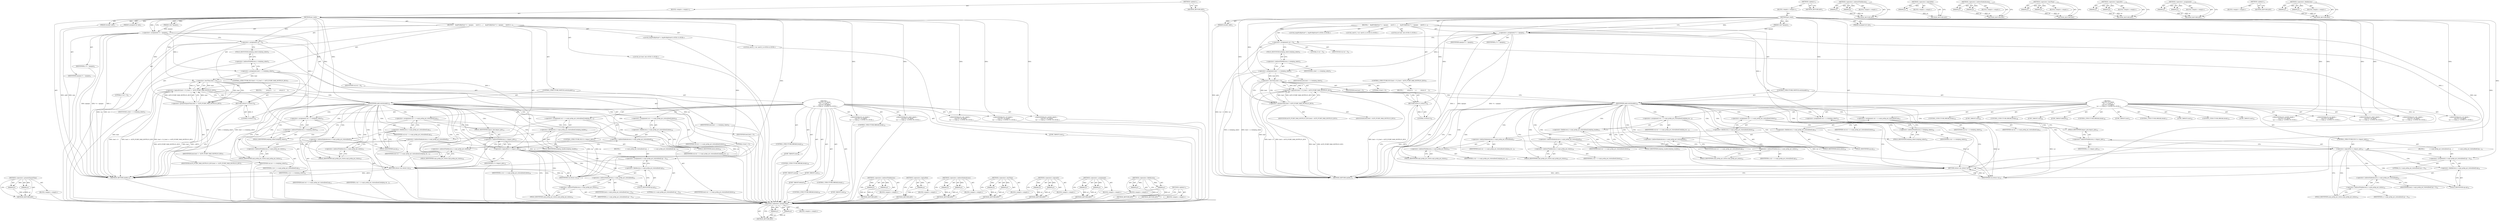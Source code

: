 digraph "&lt;operator&gt;.fieldAccess" {
vulnerable_155 [label=<(METHOD,&lt;operator&gt;.greaterThan)>];
vulnerable_156 [label=<(PARAM,p1)>];
vulnerable_157 [label=<(PARAM,p2)>];
vulnerable_158 [label=<(BLOCK,&lt;empty&gt;,&lt;empty&gt;)>];
vulnerable_159 [label=<(METHOD_RETURN,ANY)>];
vulnerable_6 [label=<(METHOD,&lt;global&gt;)<SUB>1</SUB>>];
vulnerable_7 [label=<(BLOCK,&lt;empty&gt;,&lt;empty&gt;)<SUB>1</SUB>>];
vulnerable_8 [label=<(METHOD,pci_read)<SUB>1</SUB>>];
vulnerable_9 [label=<(PARAM,void *opaque)<SUB>1</SUB>>];
vulnerable_10 [label=<(PARAM,hwaddr addr)<SUB>1</SUB>>];
vulnerable_11 [label=<(PARAM,unsigned int size)<SUB>1</SUB>>];
vulnerable_12 [label=<(BLOCK,{
    AcpiPciHpState *s = opaque;
     uint32_t...,{
    AcpiPciHpState *s = opaque;
     uint32_t...)<SUB>2</SUB>>];
vulnerable_13 [label="<(LOCAL,AcpiPciHpState* s: AcpiPciHpState*)<SUB>3</SUB>>"];
vulnerable_14 [label=<(&lt;operator&gt;.assignment,*s = opaque)<SUB>3</SUB>>];
vulnerable_15 [label=<(IDENTIFIER,s,*s = opaque)<SUB>3</SUB>>];
vulnerable_16 [label=<(IDENTIFIER,opaque,*s = opaque)<SUB>3</SUB>>];
vulnerable_17 [label="<(LOCAL,uint32_t val: uint32_t)<SUB>4</SUB>>"];
vulnerable_18 [label=<(&lt;operator&gt;.assignment,val = 0)<SUB>4</SUB>>];
vulnerable_19 [label=<(IDENTIFIER,val,val = 0)<SUB>4</SUB>>];
vulnerable_20 [label=<(LITERAL,0,val = 0)<SUB>4</SUB>>];
vulnerable_21 [label="<(LOCAL,int bsel: int)<SUB>5</SUB>>"];
vulnerable_22 [label=<(&lt;operator&gt;.assignment,bsel = s-&gt;hotplug_select)<SUB>5</SUB>>];
vulnerable_23 [label=<(IDENTIFIER,bsel,bsel = s-&gt;hotplug_select)<SUB>5</SUB>>];
vulnerable_24 [label=<(&lt;operator&gt;.indirectFieldAccess,s-&gt;hotplug_select)<SUB>5</SUB>>];
vulnerable_25 [label=<(IDENTIFIER,s,bsel = s-&gt;hotplug_select)<SUB>5</SUB>>];
vulnerable_26 [label=<(FIELD_IDENTIFIER,hotplug_select,hotplug_select)<SUB>5</SUB>>];
vulnerable_27 [label=<(CONTROL_STRUCTURE,IF,if (bsel &lt; 0 || bsel &gt; ACPI_PCIHP_MAX_HOTPLUG_BUS))<SUB>7</SUB>>];
vulnerable_28 [label=<(&lt;operator&gt;.logicalOr,bsel &lt; 0 || bsel &gt; ACPI_PCIHP_MAX_HOTPLUG_BUS)<SUB>7</SUB>>];
vulnerable_29 [label=<(&lt;operator&gt;.lessThan,bsel &lt; 0)<SUB>7</SUB>>];
vulnerable_30 [label=<(IDENTIFIER,bsel,bsel &lt; 0)<SUB>7</SUB>>];
vulnerable_31 [label=<(LITERAL,0,bsel &lt; 0)<SUB>7</SUB>>];
vulnerable_32 [label=<(&lt;operator&gt;.greaterThan,bsel &gt; ACPI_PCIHP_MAX_HOTPLUG_BUS)<SUB>7</SUB>>];
vulnerable_33 [label=<(IDENTIFIER,bsel,bsel &gt; ACPI_PCIHP_MAX_HOTPLUG_BUS)<SUB>7</SUB>>];
vulnerable_34 [label=<(IDENTIFIER,ACPI_PCIHP_MAX_HOTPLUG_BUS,bsel &gt; ACPI_PCIHP_MAX_HOTPLUG_BUS)<SUB>7</SUB>>];
vulnerable_35 [label=<(BLOCK,{
         return 0;
     },{
         return 0;
     })<SUB>7</SUB>>];
vulnerable_36 [label=<(RETURN,return 0;,return 0;)<SUB>8</SUB>>];
vulnerable_37 [label=<(LITERAL,0,return 0;)<SUB>8</SUB>>];
vulnerable_38 [label=<(CONTROL_STRUCTURE,SWITCH,switch(addr))<SUB>10</SUB>>];
vulnerable_39 [label=<(IDENTIFIER,addr,switch(addr))<SUB>10</SUB>>];
vulnerable_40 [label="<(BLOCK,{
    case PCI_UP_BASE:
        val = s-&gt;acpi_p...,{
    case PCI_UP_BASE:
        val = s-&gt;acpi_p...)<SUB>10</SUB>>"];
vulnerable_41 [label=<(JUMP_TARGET,case)<SUB>11</SUB>>];
vulnerable_42 [label="<(IDENTIFIER,PCI_UP_BASE,{
    case PCI_UP_BASE:
        val = s-&gt;acpi_p...)<SUB>11</SUB>>"];
vulnerable_43 [label=<(&lt;operator&gt;.assignment,val = s-&gt;acpi_pcihp_pci_status[bsel].up)<SUB>12</SUB>>];
vulnerable_44 [label=<(IDENTIFIER,val,val = s-&gt;acpi_pcihp_pci_status[bsel].up)<SUB>12</SUB>>];
vulnerable_45 [label=<(&lt;operator&gt;.fieldAccess,s-&gt;acpi_pcihp_pci_status[bsel].up)<SUB>12</SUB>>];
vulnerable_46 [label=<(&lt;operator&gt;.indirectIndexAccess,s-&gt;acpi_pcihp_pci_status[bsel])<SUB>12</SUB>>];
vulnerable_47 [label=<(&lt;operator&gt;.indirectFieldAccess,s-&gt;acpi_pcihp_pci_status)<SUB>12</SUB>>];
vulnerable_48 [label=<(IDENTIFIER,s,val = s-&gt;acpi_pcihp_pci_status[bsel].up)<SUB>12</SUB>>];
vulnerable_49 [label=<(FIELD_IDENTIFIER,acpi_pcihp_pci_status,acpi_pcihp_pci_status)<SUB>12</SUB>>];
vulnerable_50 [label=<(IDENTIFIER,bsel,val = s-&gt;acpi_pcihp_pci_status[bsel].up)<SUB>12</SUB>>];
vulnerable_51 [label=<(FIELD_IDENTIFIER,up,up)<SUB>12</SUB>>];
vulnerable_52 [label=<(CONTROL_STRUCTURE,IF,if (!s-&gt;legacy_piix))<SUB>13</SUB>>];
vulnerable_53 [label=<(&lt;operator&gt;.logicalNot,!s-&gt;legacy_piix)<SUB>13</SUB>>];
vulnerable_54 [label=<(&lt;operator&gt;.indirectFieldAccess,s-&gt;legacy_piix)<SUB>13</SUB>>];
vulnerable_55 [label=<(IDENTIFIER,s,!s-&gt;legacy_piix)<SUB>13</SUB>>];
vulnerable_56 [label=<(FIELD_IDENTIFIER,legacy_piix,legacy_piix)<SUB>13</SUB>>];
vulnerable_57 [label=<(BLOCK,{
            s-&gt;acpi_pcihp_pci_status[bsel].up...,{
            s-&gt;acpi_pcihp_pci_status[bsel].up...)<SUB>13</SUB>>];
vulnerable_58 [label=<(&lt;operator&gt;.assignment,s-&gt;acpi_pcihp_pci_status[bsel].up = 0)<SUB>14</SUB>>];
vulnerable_59 [label=<(&lt;operator&gt;.fieldAccess,s-&gt;acpi_pcihp_pci_status[bsel].up)<SUB>14</SUB>>];
vulnerable_60 [label=<(&lt;operator&gt;.indirectIndexAccess,s-&gt;acpi_pcihp_pci_status[bsel])<SUB>14</SUB>>];
vulnerable_61 [label=<(&lt;operator&gt;.indirectFieldAccess,s-&gt;acpi_pcihp_pci_status)<SUB>14</SUB>>];
vulnerable_62 [label=<(IDENTIFIER,s,s-&gt;acpi_pcihp_pci_status[bsel].up = 0)<SUB>14</SUB>>];
vulnerable_63 [label=<(FIELD_IDENTIFIER,acpi_pcihp_pci_status,acpi_pcihp_pci_status)<SUB>14</SUB>>];
vulnerable_64 [label=<(IDENTIFIER,bsel,s-&gt;acpi_pcihp_pci_status[bsel].up = 0)<SUB>14</SUB>>];
vulnerable_65 [label=<(FIELD_IDENTIFIER,up,up)<SUB>14</SUB>>];
vulnerable_66 [label=<(LITERAL,0,s-&gt;acpi_pcihp_pci_status[bsel].up = 0)<SUB>14</SUB>>];
vulnerable_67 [label=<(CONTROL_STRUCTURE,BREAK,break;)<SUB>17</SUB>>];
vulnerable_68 [label=<(JUMP_TARGET,case)<SUB>18</SUB>>];
vulnerable_69 [label="<(IDENTIFIER,PCI_DOWN_BASE,{
    case PCI_UP_BASE:
        val = s-&gt;acpi_p...)<SUB>18</SUB>>"];
vulnerable_70 [label=<(&lt;operator&gt;.assignment,val = s-&gt;acpi_pcihp_pci_status[bsel].down)<SUB>19</SUB>>];
vulnerable_71 [label=<(IDENTIFIER,val,val = s-&gt;acpi_pcihp_pci_status[bsel].down)<SUB>19</SUB>>];
vulnerable_72 [label=<(&lt;operator&gt;.fieldAccess,s-&gt;acpi_pcihp_pci_status[bsel].down)<SUB>19</SUB>>];
vulnerable_73 [label=<(&lt;operator&gt;.indirectIndexAccess,s-&gt;acpi_pcihp_pci_status[bsel])<SUB>19</SUB>>];
vulnerable_74 [label=<(&lt;operator&gt;.indirectFieldAccess,s-&gt;acpi_pcihp_pci_status)<SUB>19</SUB>>];
vulnerable_75 [label=<(IDENTIFIER,s,val = s-&gt;acpi_pcihp_pci_status[bsel].down)<SUB>19</SUB>>];
vulnerable_76 [label=<(FIELD_IDENTIFIER,acpi_pcihp_pci_status,acpi_pcihp_pci_status)<SUB>19</SUB>>];
vulnerable_77 [label=<(IDENTIFIER,bsel,val = s-&gt;acpi_pcihp_pci_status[bsel].down)<SUB>19</SUB>>];
vulnerable_78 [label=<(FIELD_IDENTIFIER,down,down)<SUB>19</SUB>>];
vulnerable_79 [label=<(CONTROL_STRUCTURE,BREAK,break;)<SUB>21</SUB>>];
vulnerable_80 [label=<(JUMP_TARGET,case)<SUB>22</SUB>>];
vulnerable_81 [label="<(IDENTIFIER,PCI_EJ_BASE,{
    case PCI_UP_BASE:
        val = s-&gt;acpi_p...)<SUB>22</SUB>>"];
vulnerable_82 [label=<(CONTROL_STRUCTURE,BREAK,break;)<SUB>25</SUB>>];
vulnerable_83 [label=<(JUMP_TARGET,case)<SUB>26</SUB>>];
vulnerable_84 [label="<(IDENTIFIER,PCI_RMV_BASE,{
    case PCI_UP_BASE:
        val = s-&gt;acpi_p...)<SUB>26</SUB>>"];
vulnerable_85 [label=<(&lt;operator&gt;.assignment,val = s-&gt;acpi_pcihp_pci_status[bsel].hotplug_en...)<SUB>27</SUB>>];
vulnerable_86 [label=<(IDENTIFIER,val,val = s-&gt;acpi_pcihp_pci_status[bsel].hotplug_en...)<SUB>27</SUB>>];
vulnerable_87 [label=<(&lt;operator&gt;.fieldAccess,s-&gt;acpi_pcihp_pci_status[bsel].hotplug_enable)<SUB>27</SUB>>];
vulnerable_88 [label=<(&lt;operator&gt;.indirectIndexAccess,s-&gt;acpi_pcihp_pci_status[bsel])<SUB>27</SUB>>];
vulnerable_89 [label=<(&lt;operator&gt;.indirectFieldAccess,s-&gt;acpi_pcihp_pci_status)<SUB>27</SUB>>];
vulnerable_90 [label=<(IDENTIFIER,s,val = s-&gt;acpi_pcihp_pci_status[bsel].hotplug_en...)<SUB>27</SUB>>];
vulnerable_91 [label=<(FIELD_IDENTIFIER,acpi_pcihp_pci_status,acpi_pcihp_pci_status)<SUB>27</SUB>>];
vulnerable_92 [label=<(IDENTIFIER,bsel,val = s-&gt;acpi_pcihp_pci_status[bsel].hotplug_en...)<SUB>27</SUB>>];
vulnerable_93 [label=<(FIELD_IDENTIFIER,hotplug_enable,hotplug_enable)<SUB>27</SUB>>];
vulnerable_94 [label=<(CONTROL_STRUCTURE,BREAK,break;)<SUB>29</SUB>>];
vulnerable_95 [label=<(JUMP_TARGET,case)<SUB>30</SUB>>];
vulnerable_96 [label="<(IDENTIFIER,PCI_SEL_BASE,{
    case PCI_UP_BASE:
        val = s-&gt;acpi_p...)<SUB>30</SUB>>"];
vulnerable_97 [label=<(&lt;operator&gt;.assignment,val = s-&gt;hotplug_select)<SUB>31</SUB>>];
vulnerable_98 [label=<(IDENTIFIER,val,val = s-&gt;hotplug_select)<SUB>31</SUB>>];
vulnerable_99 [label=<(&lt;operator&gt;.indirectFieldAccess,s-&gt;hotplug_select)<SUB>31</SUB>>];
vulnerable_100 [label=<(IDENTIFIER,s,val = s-&gt;hotplug_select)<SUB>31</SUB>>];
vulnerable_101 [label=<(FIELD_IDENTIFIER,hotplug_select,hotplug_select)<SUB>31</SUB>>];
vulnerable_102 [label=<(JUMP_TARGET,default)<SUB>33</SUB>>];
vulnerable_103 [label=<(CONTROL_STRUCTURE,BREAK,break;)<SUB>34</SUB>>];
vulnerable_104 [label=<(RETURN,return val;,return val;)<SUB>37</SUB>>];
vulnerable_105 [label=<(IDENTIFIER,val,return val;)<SUB>37</SUB>>];
vulnerable_106 [label=<(METHOD_RETURN,uint64_t)<SUB>1</SUB>>];
vulnerable_108 [label=<(METHOD_RETURN,ANY)<SUB>1</SUB>>];
vulnerable_140 [label=<(METHOD,&lt;operator&gt;.indirectFieldAccess)>];
vulnerable_141 [label=<(PARAM,p1)>];
vulnerable_142 [label=<(PARAM,p2)>];
vulnerable_143 [label=<(BLOCK,&lt;empty&gt;,&lt;empty&gt;)>];
vulnerable_144 [label=<(METHOD_RETURN,ANY)>];
vulnerable_170 [label=<(METHOD,&lt;operator&gt;.logicalNot)>];
vulnerable_171 [label=<(PARAM,p1)>];
vulnerable_172 [label=<(BLOCK,&lt;empty&gt;,&lt;empty&gt;)>];
vulnerable_173 [label=<(METHOD_RETURN,ANY)>];
vulnerable_165 [label=<(METHOD,&lt;operator&gt;.indirectIndexAccess)>];
vulnerable_166 [label=<(PARAM,p1)>];
vulnerable_167 [label=<(PARAM,p2)>];
vulnerable_168 [label=<(BLOCK,&lt;empty&gt;,&lt;empty&gt;)>];
vulnerable_169 [label=<(METHOD_RETURN,ANY)>];
vulnerable_150 [label=<(METHOD,&lt;operator&gt;.lessThan)>];
vulnerable_151 [label=<(PARAM,p1)>];
vulnerable_152 [label=<(PARAM,p2)>];
vulnerable_153 [label=<(BLOCK,&lt;empty&gt;,&lt;empty&gt;)>];
vulnerable_154 [label=<(METHOD_RETURN,ANY)>];
vulnerable_145 [label=<(METHOD,&lt;operator&gt;.logicalOr)>];
vulnerable_146 [label=<(PARAM,p1)>];
vulnerable_147 [label=<(PARAM,p2)>];
vulnerable_148 [label=<(BLOCK,&lt;empty&gt;,&lt;empty&gt;)>];
vulnerable_149 [label=<(METHOD_RETURN,ANY)>];
vulnerable_135 [label=<(METHOD,&lt;operator&gt;.assignment)>];
vulnerable_136 [label=<(PARAM,p1)>];
vulnerable_137 [label=<(PARAM,p2)>];
vulnerable_138 [label=<(BLOCK,&lt;empty&gt;,&lt;empty&gt;)>];
vulnerable_139 [label=<(METHOD_RETURN,ANY)>];
vulnerable_129 [label=<(METHOD,&lt;global&gt;)<SUB>1</SUB>>];
vulnerable_130 [label=<(BLOCK,&lt;empty&gt;,&lt;empty&gt;)>];
vulnerable_131 [label=<(METHOD_RETURN,ANY)>];
vulnerable_160 [label=<(METHOD,&lt;operator&gt;.fieldAccess)>];
vulnerable_161 [label=<(PARAM,p1)>];
vulnerable_162 [label=<(PARAM,p2)>];
vulnerable_163 [label=<(BLOCK,&lt;empty&gt;,&lt;empty&gt;)>];
vulnerable_164 [label=<(METHOD_RETURN,ANY)>];
fixed_155 [label=<(METHOD,&lt;operator&gt;.greaterEqualsThan)>];
fixed_156 [label=<(PARAM,p1)>];
fixed_157 [label=<(PARAM,p2)>];
fixed_158 [label=<(BLOCK,&lt;empty&gt;,&lt;empty&gt;)>];
fixed_159 [label=<(METHOD_RETURN,ANY)>];
fixed_6 [label=<(METHOD,&lt;global&gt;)<SUB>1</SUB>>];
fixed_7 [label=<(BLOCK,&lt;empty&gt;,&lt;empty&gt;)<SUB>1</SUB>>];
fixed_8 [label=<(METHOD,pci_read)<SUB>1</SUB>>];
fixed_9 [label=<(PARAM,void *opaque)<SUB>1</SUB>>];
fixed_10 [label=<(PARAM,hwaddr addr)<SUB>1</SUB>>];
fixed_11 [label=<(PARAM,unsigned int size)<SUB>1</SUB>>];
fixed_12 [label=<(BLOCK,{
    AcpiPciHpState *s = opaque;
     uint32_t...,{
    AcpiPciHpState *s = opaque;
     uint32_t...)<SUB>2</SUB>>];
fixed_13 [label="<(LOCAL,AcpiPciHpState* s: AcpiPciHpState*)<SUB>3</SUB>>"];
fixed_14 [label=<(&lt;operator&gt;.assignment,*s = opaque)<SUB>3</SUB>>];
fixed_15 [label=<(IDENTIFIER,s,*s = opaque)<SUB>3</SUB>>];
fixed_16 [label=<(IDENTIFIER,opaque,*s = opaque)<SUB>3</SUB>>];
fixed_17 [label="<(LOCAL,uint32_t val: uint32_t)<SUB>4</SUB>>"];
fixed_18 [label=<(&lt;operator&gt;.assignment,val = 0)<SUB>4</SUB>>];
fixed_19 [label=<(IDENTIFIER,val,val = 0)<SUB>4</SUB>>];
fixed_20 [label=<(LITERAL,0,val = 0)<SUB>4</SUB>>];
fixed_21 [label="<(LOCAL,int bsel: int)<SUB>5</SUB>>"];
fixed_22 [label=<(&lt;operator&gt;.assignment,bsel = s-&gt;hotplug_select)<SUB>5</SUB>>];
fixed_23 [label=<(IDENTIFIER,bsel,bsel = s-&gt;hotplug_select)<SUB>5</SUB>>];
fixed_24 [label=<(&lt;operator&gt;.indirectFieldAccess,s-&gt;hotplug_select)<SUB>5</SUB>>];
fixed_25 [label=<(IDENTIFIER,s,bsel = s-&gt;hotplug_select)<SUB>5</SUB>>];
fixed_26 [label=<(FIELD_IDENTIFIER,hotplug_select,hotplug_select)<SUB>5</SUB>>];
fixed_27 [label=<(CONTROL_STRUCTURE,IF,if (bsel &lt; 0 || bsel &gt;= ACPI_PCIHP_MAX_HOTPLUG_BUS))<SUB>7</SUB>>];
fixed_28 [label=<(&lt;operator&gt;.logicalOr,bsel &lt; 0 || bsel &gt;= ACPI_PCIHP_MAX_HOTPLUG_BUS)<SUB>7</SUB>>];
fixed_29 [label=<(&lt;operator&gt;.lessThan,bsel &lt; 0)<SUB>7</SUB>>];
fixed_30 [label=<(IDENTIFIER,bsel,bsel &lt; 0)<SUB>7</SUB>>];
fixed_31 [label=<(LITERAL,0,bsel &lt; 0)<SUB>7</SUB>>];
fixed_32 [label=<(&lt;operator&gt;.greaterEqualsThan,bsel &gt;= ACPI_PCIHP_MAX_HOTPLUG_BUS)<SUB>7</SUB>>];
fixed_33 [label=<(IDENTIFIER,bsel,bsel &gt;= ACPI_PCIHP_MAX_HOTPLUG_BUS)<SUB>7</SUB>>];
fixed_34 [label=<(IDENTIFIER,ACPI_PCIHP_MAX_HOTPLUG_BUS,bsel &gt;= ACPI_PCIHP_MAX_HOTPLUG_BUS)<SUB>7</SUB>>];
fixed_35 [label=<(BLOCK,{
         return 0;
     },{
         return 0;
     })<SUB>7</SUB>>];
fixed_36 [label=<(RETURN,return 0;,return 0;)<SUB>8</SUB>>];
fixed_37 [label=<(LITERAL,0,return 0;)<SUB>8</SUB>>];
fixed_38 [label=<(CONTROL_STRUCTURE,SWITCH,switch(addr))<SUB>10</SUB>>];
fixed_39 [label=<(IDENTIFIER,addr,switch(addr))<SUB>10</SUB>>];
fixed_40 [label="<(BLOCK,{
    case PCI_UP_BASE:
        val = s-&gt;acpi_p...,{
    case PCI_UP_BASE:
        val = s-&gt;acpi_p...)<SUB>10</SUB>>"];
fixed_41 [label=<(JUMP_TARGET,case)<SUB>11</SUB>>];
fixed_42 [label="<(IDENTIFIER,PCI_UP_BASE,{
    case PCI_UP_BASE:
        val = s-&gt;acpi_p...)<SUB>11</SUB>>"];
fixed_43 [label=<(&lt;operator&gt;.assignment,val = s-&gt;acpi_pcihp_pci_status[bsel].up)<SUB>12</SUB>>];
fixed_44 [label=<(IDENTIFIER,val,val = s-&gt;acpi_pcihp_pci_status[bsel].up)<SUB>12</SUB>>];
fixed_45 [label=<(&lt;operator&gt;.fieldAccess,s-&gt;acpi_pcihp_pci_status[bsel].up)<SUB>12</SUB>>];
fixed_46 [label=<(&lt;operator&gt;.indirectIndexAccess,s-&gt;acpi_pcihp_pci_status[bsel])<SUB>12</SUB>>];
fixed_47 [label=<(&lt;operator&gt;.indirectFieldAccess,s-&gt;acpi_pcihp_pci_status)<SUB>12</SUB>>];
fixed_48 [label=<(IDENTIFIER,s,val = s-&gt;acpi_pcihp_pci_status[bsel].up)<SUB>12</SUB>>];
fixed_49 [label=<(FIELD_IDENTIFIER,acpi_pcihp_pci_status,acpi_pcihp_pci_status)<SUB>12</SUB>>];
fixed_50 [label=<(IDENTIFIER,bsel,val = s-&gt;acpi_pcihp_pci_status[bsel].up)<SUB>12</SUB>>];
fixed_51 [label=<(FIELD_IDENTIFIER,up,up)<SUB>12</SUB>>];
fixed_52 [label=<(CONTROL_STRUCTURE,IF,if (!s-&gt;legacy_piix))<SUB>13</SUB>>];
fixed_53 [label=<(&lt;operator&gt;.logicalNot,!s-&gt;legacy_piix)<SUB>13</SUB>>];
fixed_54 [label=<(&lt;operator&gt;.indirectFieldAccess,s-&gt;legacy_piix)<SUB>13</SUB>>];
fixed_55 [label=<(IDENTIFIER,s,!s-&gt;legacy_piix)<SUB>13</SUB>>];
fixed_56 [label=<(FIELD_IDENTIFIER,legacy_piix,legacy_piix)<SUB>13</SUB>>];
fixed_57 [label=<(BLOCK,{
            s-&gt;acpi_pcihp_pci_status[bsel].up...,{
            s-&gt;acpi_pcihp_pci_status[bsel].up...)<SUB>13</SUB>>];
fixed_58 [label=<(&lt;operator&gt;.assignment,s-&gt;acpi_pcihp_pci_status[bsel].up = 0)<SUB>14</SUB>>];
fixed_59 [label=<(&lt;operator&gt;.fieldAccess,s-&gt;acpi_pcihp_pci_status[bsel].up)<SUB>14</SUB>>];
fixed_60 [label=<(&lt;operator&gt;.indirectIndexAccess,s-&gt;acpi_pcihp_pci_status[bsel])<SUB>14</SUB>>];
fixed_61 [label=<(&lt;operator&gt;.indirectFieldAccess,s-&gt;acpi_pcihp_pci_status)<SUB>14</SUB>>];
fixed_62 [label=<(IDENTIFIER,s,s-&gt;acpi_pcihp_pci_status[bsel].up = 0)<SUB>14</SUB>>];
fixed_63 [label=<(FIELD_IDENTIFIER,acpi_pcihp_pci_status,acpi_pcihp_pci_status)<SUB>14</SUB>>];
fixed_64 [label=<(IDENTIFIER,bsel,s-&gt;acpi_pcihp_pci_status[bsel].up = 0)<SUB>14</SUB>>];
fixed_65 [label=<(FIELD_IDENTIFIER,up,up)<SUB>14</SUB>>];
fixed_66 [label=<(LITERAL,0,s-&gt;acpi_pcihp_pci_status[bsel].up = 0)<SUB>14</SUB>>];
fixed_67 [label=<(CONTROL_STRUCTURE,BREAK,break;)<SUB>17</SUB>>];
fixed_68 [label=<(JUMP_TARGET,case)<SUB>18</SUB>>];
fixed_69 [label="<(IDENTIFIER,PCI_DOWN_BASE,{
    case PCI_UP_BASE:
        val = s-&gt;acpi_p...)<SUB>18</SUB>>"];
fixed_70 [label=<(&lt;operator&gt;.assignment,val = s-&gt;acpi_pcihp_pci_status[bsel].down)<SUB>19</SUB>>];
fixed_71 [label=<(IDENTIFIER,val,val = s-&gt;acpi_pcihp_pci_status[bsel].down)<SUB>19</SUB>>];
fixed_72 [label=<(&lt;operator&gt;.fieldAccess,s-&gt;acpi_pcihp_pci_status[bsel].down)<SUB>19</SUB>>];
fixed_73 [label=<(&lt;operator&gt;.indirectIndexAccess,s-&gt;acpi_pcihp_pci_status[bsel])<SUB>19</SUB>>];
fixed_74 [label=<(&lt;operator&gt;.indirectFieldAccess,s-&gt;acpi_pcihp_pci_status)<SUB>19</SUB>>];
fixed_75 [label=<(IDENTIFIER,s,val = s-&gt;acpi_pcihp_pci_status[bsel].down)<SUB>19</SUB>>];
fixed_76 [label=<(FIELD_IDENTIFIER,acpi_pcihp_pci_status,acpi_pcihp_pci_status)<SUB>19</SUB>>];
fixed_77 [label=<(IDENTIFIER,bsel,val = s-&gt;acpi_pcihp_pci_status[bsel].down)<SUB>19</SUB>>];
fixed_78 [label=<(FIELD_IDENTIFIER,down,down)<SUB>19</SUB>>];
fixed_79 [label=<(CONTROL_STRUCTURE,BREAK,break;)<SUB>21</SUB>>];
fixed_80 [label=<(JUMP_TARGET,case)<SUB>22</SUB>>];
fixed_81 [label="<(IDENTIFIER,PCI_EJ_BASE,{
    case PCI_UP_BASE:
        val = s-&gt;acpi_p...)<SUB>22</SUB>>"];
fixed_82 [label=<(CONTROL_STRUCTURE,BREAK,break;)<SUB>25</SUB>>];
fixed_83 [label=<(JUMP_TARGET,case)<SUB>26</SUB>>];
fixed_84 [label="<(IDENTIFIER,PCI_RMV_BASE,{
    case PCI_UP_BASE:
        val = s-&gt;acpi_p...)<SUB>26</SUB>>"];
fixed_85 [label=<(&lt;operator&gt;.assignment,val = s-&gt;acpi_pcihp_pci_status[bsel].hotplug_en...)<SUB>27</SUB>>];
fixed_86 [label=<(IDENTIFIER,val,val = s-&gt;acpi_pcihp_pci_status[bsel].hotplug_en...)<SUB>27</SUB>>];
fixed_87 [label=<(&lt;operator&gt;.fieldAccess,s-&gt;acpi_pcihp_pci_status[bsel].hotplug_enable)<SUB>27</SUB>>];
fixed_88 [label=<(&lt;operator&gt;.indirectIndexAccess,s-&gt;acpi_pcihp_pci_status[bsel])<SUB>27</SUB>>];
fixed_89 [label=<(&lt;operator&gt;.indirectFieldAccess,s-&gt;acpi_pcihp_pci_status)<SUB>27</SUB>>];
fixed_90 [label=<(IDENTIFIER,s,val = s-&gt;acpi_pcihp_pci_status[bsel].hotplug_en...)<SUB>27</SUB>>];
fixed_91 [label=<(FIELD_IDENTIFIER,acpi_pcihp_pci_status,acpi_pcihp_pci_status)<SUB>27</SUB>>];
fixed_92 [label=<(IDENTIFIER,bsel,val = s-&gt;acpi_pcihp_pci_status[bsel].hotplug_en...)<SUB>27</SUB>>];
fixed_93 [label=<(FIELD_IDENTIFIER,hotplug_enable,hotplug_enable)<SUB>27</SUB>>];
fixed_94 [label=<(CONTROL_STRUCTURE,BREAK,break;)<SUB>29</SUB>>];
fixed_95 [label=<(JUMP_TARGET,case)<SUB>30</SUB>>];
fixed_96 [label="<(IDENTIFIER,PCI_SEL_BASE,{
    case PCI_UP_BASE:
        val = s-&gt;acpi_p...)<SUB>30</SUB>>"];
fixed_97 [label=<(&lt;operator&gt;.assignment,val = s-&gt;hotplug_select)<SUB>31</SUB>>];
fixed_98 [label=<(IDENTIFIER,val,val = s-&gt;hotplug_select)<SUB>31</SUB>>];
fixed_99 [label=<(&lt;operator&gt;.indirectFieldAccess,s-&gt;hotplug_select)<SUB>31</SUB>>];
fixed_100 [label=<(IDENTIFIER,s,val = s-&gt;hotplug_select)<SUB>31</SUB>>];
fixed_101 [label=<(FIELD_IDENTIFIER,hotplug_select,hotplug_select)<SUB>31</SUB>>];
fixed_102 [label=<(JUMP_TARGET,default)<SUB>33</SUB>>];
fixed_103 [label=<(CONTROL_STRUCTURE,BREAK,break;)<SUB>34</SUB>>];
fixed_104 [label=<(RETURN,return val;,return val;)<SUB>37</SUB>>];
fixed_105 [label=<(IDENTIFIER,val,return val;)<SUB>37</SUB>>];
fixed_106 [label=<(METHOD_RETURN,uint64_t)<SUB>1</SUB>>];
fixed_108 [label=<(METHOD_RETURN,ANY)<SUB>1</SUB>>];
fixed_140 [label=<(METHOD,&lt;operator&gt;.indirectFieldAccess)>];
fixed_141 [label=<(PARAM,p1)>];
fixed_142 [label=<(PARAM,p2)>];
fixed_143 [label=<(BLOCK,&lt;empty&gt;,&lt;empty&gt;)>];
fixed_144 [label=<(METHOD_RETURN,ANY)>];
fixed_170 [label=<(METHOD,&lt;operator&gt;.logicalNot)>];
fixed_171 [label=<(PARAM,p1)>];
fixed_172 [label=<(BLOCK,&lt;empty&gt;,&lt;empty&gt;)>];
fixed_173 [label=<(METHOD_RETURN,ANY)>];
fixed_165 [label=<(METHOD,&lt;operator&gt;.indirectIndexAccess)>];
fixed_166 [label=<(PARAM,p1)>];
fixed_167 [label=<(PARAM,p2)>];
fixed_168 [label=<(BLOCK,&lt;empty&gt;,&lt;empty&gt;)>];
fixed_169 [label=<(METHOD_RETURN,ANY)>];
fixed_150 [label=<(METHOD,&lt;operator&gt;.lessThan)>];
fixed_151 [label=<(PARAM,p1)>];
fixed_152 [label=<(PARAM,p2)>];
fixed_153 [label=<(BLOCK,&lt;empty&gt;,&lt;empty&gt;)>];
fixed_154 [label=<(METHOD_RETURN,ANY)>];
fixed_145 [label=<(METHOD,&lt;operator&gt;.logicalOr)>];
fixed_146 [label=<(PARAM,p1)>];
fixed_147 [label=<(PARAM,p2)>];
fixed_148 [label=<(BLOCK,&lt;empty&gt;,&lt;empty&gt;)>];
fixed_149 [label=<(METHOD_RETURN,ANY)>];
fixed_135 [label=<(METHOD,&lt;operator&gt;.assignment)>];
fixed_136 [label=<(PARAM,p1)>];
fixed_137 [label=<(PARAM,p2)>];
fixed_138 [label=<(BLOCK,&lt;empty&gt;,&lt;empty&gt;)>];
fixed_139 [label=<(METHOD_RETURN,ANY)>];
fixed_129 [label=<(METHOD,&lt;global&gt;)<SUB>1</SUB>>];
fixed_130 [label=<(BLOCK,&lt;empty&gt;,&lt;empty&gt;)>];
fixed_131 [label=<(METHOD_RETURN,ANY)>];
fixed_160 [label=<(METHOD,&lt;operator&gt;.fieldAccess)>];
fixed_161 [label=<(PARAM,p1)>];
fixed_162 [label=<(PARAM,p2)>];
fixed_163 [label=<(BLOCK,&lt;empty&gt;,&lt;empty&gt;)>];
fixed_164 [label=<(METHOD_RETURN,ANY)>];
vulnerable_155 -> vulnerable_156  [key=0, label="AST: "];
vulnerable_155 -> vulnerable_156  [key=1, label="DDG: "];
vulnerable_155 -> vulnerable_158  [key=0, label="AST: "];
vulnerable_155 -> vulnerable_157  [key=0, label="AST: "];
vulnerable_155 -> vulnerable_157  [key=1, label="DDG: "];
vulnerable_155 -> vulnerable_159  [key=0, label="AST: "];
vulnerable_155 -> vulnerable_159  [key=1, label="CFG: "];
vulnerable_156 -> vulnerable_159  [key=0, label="DDG: p1"];
vulnerable_157 -> vulnerable_159  [key=0, label="DDG: p2"];
vulnerable_6 -> vulnerable_7  [key=0, label="AST: "];
vulnerable_6 -> vulnerable_108  [key=0, label="AST: "];
vulnerable_6 -> vulnerable_108  [key=1, label="CFG: "];
vulnerable_7 -> vulnerable_8  [key=0, label="AST: "];
vulnerable_8 -> vulnerable_9  [key=0, label="AST: "];
vulnerable_8 -> vulnerable_9  [key=1, label="DDG: "];
vulnerable_8 -> vulnerable_10  [key=0, label="AST: "];
vulnerable_8 -> vulnerable_10  [key=1, label="DDG: "];
vulnerable_8 -> vulnerable_11  [key=0, label="AST: "];
vulnerable_8 -> vulnerable_11  [key=1, label="DDG: "];
vulnerable_8 -> vulnerable_12  [key=0, label="AST: "];
vulnerable_8 -> vulnerable_106  [key=0, label="AST: "];
vulnerable_8 -> vulnerable_14  [key=0, label="CFG: "];
vulnerable_8 -> vulnerable_14  [key=1, label="DDG: "];
vulnerable_8 -> vulnerable_18  [key=0, label="DDG: "];
vulnerable_8 -> vulnerable_39  [key=0, label="DDG: "];
vulnerable_8 -> vulnerable_105  [key=0, label="DDG: "];
vulnerable_8 -> vulnerable_36  [key=0, label="DDG: "];
vulnerable_8 -> vulnerable_42  [key=0, label="DDG: "];
vulnerable_8 -> vulnerable_69  [key=0, label="DDG: "];
vulnerable_8 -> vulnerable_81  [key=0, label="DDG: "];
vulnerable_8 -> vulnerable_84  [key=0, label="DDG: "];
vulnerable_8 -> vulnerable_96  [key=0, label="DDG: "];
vulnerable_8 -> vulnerable_29  [key=0, label="DDG: "];
vulnerable_8 -> vulnerable_32  [key=0, label="DDG: "];
vulnerable_8 -> vulnerable_37  [key=0, label="DDG: "];
vulnerable_8 -> vulnerable_58  [key=0, label="DDG: "];
vulnerable_9 -> vulnerable_14  [key=0, label="DDG: opaque"];
vulnerable_10 -> vulnerable_106  [key=0, label="DDG: addr"];
vulnerable_11 -> vulnerable_106  [key=0, label="DDG: size"];
vulnerable_12 -> vulnerable_13  [key=0, label="AST: "];
vulnerable_12 -> vulnerable_14  [key=0, label="AST: "];
vulnerable_12 -> vulnerable_17  [key=0, label="AST: "];
vulnerable_12 -> vulnerable_18  [key=0, label="AST: "];
vulnerable_12 -> vulnerable_21  [key=0, label="AST: "];
vulnerable_12 -> vulnerable_22  [key=0, label="AST: "];
vulnerable_12 -> vulnerable_27  [key=0, label="AST: "];
vulnerable_12 -> vulnerable_38  [key=0, label="AST: "];
vulnerable_12 -> vulnerable_104  [key=0, label="AST: "];
vulnerable_14 -> vulnerable_15  [key=0, label="AST: "];
vulnerable_14 -> vulnerable_16  [key=0, label="AST: "];
vulnerable_14 -> vulnerable_18  [key=0, label="CFG: "];
vulnerable_14 -> vulnerable_106  [key=0, label="DDG: s"];
vulnerable_14 -> vulnerable_106  [key=1, label="DDG: opaque"];
vulnerable_14 -> vulnerable_106  [key=2, label="DDG: *s = opaque"];
vulnerable_14 -> vulnerable_22  [key=0, label="DDG: s"];
vulnerable_14 -> vulnerable_97  [key=0, label="DDG: s"];
vulnerable_14 -> vulnerable_53  [key=0, label="DDG: s"];
vulnerable_18 -> vulnerable_19  [key=0, label="AST: "];
vulnerable_18 -> vulnerable_20  [key=0, label="AST: "];
vulnerable_18 -> vulnerable_26  [key=0, label="CFG: "];
vulnerable_18 -> vulnerable_106  [key=0, label="DDG: val"];
vulnerable_18 -> vulnerable_106  [key=1, label="DDG: val = 0"];
vulnerable_18 -> vulnerable_105  [key=0, label="DDG: val"];
vulnerable_22 -> vulnerable_23  [key=0, label="AST: "];
vulnerable_22 -> vulnerable_24  [key=0, label="AST: "];
vulnerable_22 -> vulnerable_29  [key=0, label="CFG: "];
vulnerable_22 -> vulnerable_29  [key=1, label="DDG: bsel"];
vulnerable_22 -> vulnerable_106  [key=0, label="DDG: s-&gt;hotplug_select"];
vulnerable_22 -> vulnerable_106  [key=1, label="DDG: bsel = s-&gt;hotplug_select"];
vulnerable_24 -> vulnerable_25  [key=0, label="AST: "];
vulnerable_24 -> vulnerable_26  [key=0, label="AST: "];
vulnerable_24 -> vulnerable_22  [key=0, label="CFG: "];
vulnerable_26 -> vulnerable_24  [key=0, label="CFG: "];
vulnerable_27 -> vulnerable_28  [key=0, label="AST: "];
vulnerable_27 -> vulnerable_35  [key=0, label="AST: "];
vulnerable_28 -> vulnerable_29  [key=0, label="AST: "];
vulnerable_28 -> vulnerable_32  [key=0, label="AST: "];
vulnerable_28 -> vulnerable_39  [key=0, label="CFG: "];
vulnerable_28 -> vulnerable_39  [key=1, label="CDG: "];
vulnerable_28 -> vulnerable_36  [key=0, label="CFG: "];
vulnerable_28 -> vulnerable_36  [key=1, label="CDG: "];
vulnerable_28 -> vulnerable_106  [key=0, label="DDG: bsel &lt; 0"];
vulnerable_28 -> vulnerable_106  [key=1, label="DDG: bsel &gt; ACPI_PCIHP_MAX_HOTPLUG_BUS"];
vulnerable_28 -> vulnerable_106  [key=2, label="DDG: bsel &lt; 0 || bsel &gt; ACPI_PCIHP_MAX_HOTPLUG_BUS"];
vulnerable_28 -> vulnerable_104  [key=0, label="CDG: "];
vulnerable_29 -> vulnerable_30  [key=0, label="AST: "];
vulnerable_29 -> vulnerable_31  [key=0, label="AST: "];
vulnerable_29 -> vulnerable_28  [key=0, label="CFG: "];
vulnerable_29 -> vulnerable_28  [key=1, label="DDG: bsel"];
vulnerable_29 -> vulnerable_28  [key=2, label="DDG: 0"];
vulnerable_29 -> vulnerable_32  [key=0, label="CFG: "];
vulnerable_29 -> vulnerable_32  [key=1, label="DDG: bsel"];
vulnerable_29 -> vulnerable_32  [key=2, label="CDG: "];
vulnerable_29 -> vulnerable_106  [key=0, label="DDG: bsel"];
vulnerable_32 -> vulnerable_33  [key=0, label="AST: "];
vulnerable_32 -> vulnerable_34  [key=0, label="AST: "];
vulnerable_32 -> vulnerable_28  [key=0, label="CFG: "];
vulnerable_32 -> vulnerable_28  [key=1, label="DDG: bsel"];
vulnerable_32 -> vulnerable_28  [key=2, label="DDG: ACPI_PCIHP_MAX_HOTPLUG_BUS"];
vulnerable_32 -> vulnerable_106  [key=0, label="DDG: bsel"];
vulnerable_32 -> vulnerable_106  [key=1, label="DDG: ACPI_PCIHP_MAX_HOTPLUG_BUS"];
vulnerable_35 -> vulnerable_36  [key=0, label="AST: "];
vulnerable_36 -> vulnerable_37  [key=0, label="AST: "];
vulnerable_36 -> vulnerable_106  [key=0, label="CFG: "];
vulnerable_36 -> vulnerable_106  [key=1, label="DDG: &lt;RET&gt;"];
vulnerable_37 -> vulnerable_36  [key=0, label="DDG: 0"];
vulnerable_38 -> vulnerable_39  [key=0, label="AST: "];
vulnerable_38 -> vulnerable_40  [key=0, label="AST: "];
vulnerable_39 -> vulnerable_49  [key=0, label="CFG: "];
vulnerable_39 -> vulnerable_49  [key=1, label="CDG: "];
vulnerable_39 -> vulnerable_76  [key=0, label="CFG: "];
vulnerable_39 -> vulnerable_76  [key=1, label="CDG: "];
vulnerable_39 -> vulnerable_104  [key=0, label="CFG: "];
vulnerable_39 -> vulnerable_91  [key=0, label="CFG: "];
vulnerable_39 -> vulnerable_91  [key=1, label="CDG: "];
vulnerable_39 -> vulnerable_101  [key=0, label="CFG: "];
vulnerable_39 -> vulnerable_101  [key=1, label="CDG: "];
vulnerable_39 -> vulnerable_47  [key=0, label="CDG: "];
vulnerable_39 -> vulnerable_73  [key=0, label="CDG: "];
vulnerable_39 -> vulnerable_51  [key=0, label="CDG: "];
vulnerable_39 -> vulnerable_89  [key=0, label="CDG: "];
vulnerable_39 -> vulnerable_99  [key=0, label="CDG: "];
vulnerable_39 -> vulnerable_46  [key=0, label="CDG: "];
vulnerable_39 -> vulnerable_85  [key=0, label="CDG: "];
vulnerable_39 -> vulnerable_72  [key=0, label="CDG: "];
vulnerable_39 -> vulnerable_56  [key=0, label="CDG: "];
vulnerable_39 -> vulnerable_74  [key=0, label="CDG: "];
vulnerable_39 -> vulnerable_45  [key=0, label="CDG: "];
vulnerable_39 -> vulnerable_87  [key=0, label="CDG: "];
vulnerable_39 -> vulnerable_97  [key=0, label="CDG: "];
vulnerable_39 -> vulnerable_93  [key=0, label="CDG: "];
vulnerable_39 -> vulnerable_54  [key=0, label="CDG: "];
vulnerable_39 -> vulnerable_43  [key=0, label="CDG: "];
vulnerable_39 -> vulnerable_53  [key=0, label="CDG: "];
vulnerable_39 -> vulnerable_88  [key=0, label="CDG: "];
vulnerable_39 -> vulnerable_70  [key=0, label="CDG: "];
vulnerable_39 -> vulnerable_78  [key=0, label="CDG: "];
vulnerable_40 -> vulnerable_41  [key=0, label="AST: "];
vulnerable_40 -> vulnerable_42  [key=0, label="AST: "];
vulnerable_40 -> vulnerable_43  [key=0, label="AST: "];
vulnerable_40 -> vulnerable_52  [key=0, label="AST: "];
vulnerable_40 -> vulnerable_67  [key=0, label="AST: "];
vulnerable_40 -> vulnerable_68  [key=0, label="AST: "];
vulnerable_40 -> vulnerable_69  [key=0, label="AST: "];
vulnerable_40 -> vulnerable_70  [key=0, label="AST: "];
vulnerable_40 -> vulnerable_79  [key=0, label="AST: "];
vulnerable_40 -> vulnerable_80  [key=0, label="AST: "];
vulnerable_40 -> vulnerable_81  [key=0, label="AST: "];
vulnerable_40 -> vulnerable_82  [key=0, label="AST: "];
vulnerable_40 -> vulnerable_83  [key=0, label="AST: "];
vulnerable_40 -> vulnerable_84  [key=0, label="AST: "];
vulnerable_40 -> vulnerable_85  [key=0, label="AST: "];
vulnerable_40 -> vulnerable_94  [key=0, label="AST: "];
vulnerable_40 -> vulnerable_95  [key=0, label="AST: "];
vulnerable_40 -> vulnerable_96  [key=0, label="AST: "];
vulnerable_40 -> vulnerable_97  [key=0, label="AST: "];
vulnerable_40 -> vulnerable_102  [key=0, label="AST: "];
vulnerable_40 -> vulnerable_103  [key=0, label="AST: "];
vulnerable_43 -> vulnerable_44  [key=0, label="AST: "];
vulnerable_43 -> vulnerable_45  [key=0, label="AST: "];
vulnerable_43 -> vulnerable_56  [key=0, label="CFG: "];
vulnerable_43 -> vulnerable_105  [key=0, label="DDG: val"];
vulnerable_45 -> vulnerable_46  [key=0, label="AST: "];
vulnerable_45 -> vulnerable_51  [key=0, label="AST: "];
vulnerable_45 -> vulnerable_43  [key=0, label="CFG: "];
vulnerable_46 -> vulnerable_47  [key=0, label="AST: "];
vulnerable_46 -> vulnerable_50  [key=0, label="AST: "];
vulnerable_46 -> vulnerable_51  [key=0, label="CFG: "];
vulnerable_47 -> vulnerable_48  [key=0, label="AST: "];
vulnerable_47 -> vulnerable_49  [key=0, label="AST: "];
vulnerable_47 -> vulnerable_46  [key=0, label="CFG: "];
vulnerable_49 -> vulnerable_47  [key=0, label="CFG: "];
vulnerable_51 -> vulnerable_45  [key=0, label="CFG: "];
vulnerable_52 -> vulnerable_53  [key=0, label="AST: "];
vulnerable_52 -> vulnerable_57  [key=0, label="AST: "];
vulnerable_53 -> vulnerable_54  [key=0, label="AST: "];
vulnerable_53 -> vulnerable_63  [key=0, label="CFG: "];
vulnerable_53 -> vulnerable_63  [key=1, label="CDG: "];
vulnerable_53 -> vulnerable_104  [key=0, label="CFG: "];
vulnerable_53 -> vulnerable_60  [key=0, label="CDG: "];
vulnerable_53 -> vulnerable_65  [key=0, label="CDG: "];
vulnerable_53 -> vulnerable_59  [key=0, label="CDG: "];
vulnerable_53 -> vulnerable_58  [key=0, label="CDG: "];
vulnerable_53 -> vulnerable_61  [key=0, label="CDG: "];
vulnerable_54 -> vulnerable_55  [key=0, label="AST: "];
vulnerable_54 -> vulnerable_56  [key=0, label="AST: "];
vulnerable_54 -> vulnerable_53  [key=0, label="CFG: "];
vulnerable_56 -> vulnerable_54  [key=0, label="CFG: "];
vulnerable_57 -> vulnerable_58  [key=0, label="AST: "];
vulnerable_58 -> vulnerable_59  [key=0, label="AST: "];
vulnerable_58 -> vulnerable_66  [key=0, label="AST: "];
vulnerable_58 -> vulnerable_104  [key=0, label="CFG: "];
vulnerable_59 -> vulnerable_60  [key=0, label="AST: "];
vulnerable_59 -> vulnerable_65  [key=0, label="AST: "];
vulnerable_59 -> vulnerable_58  [key=0, label="CFG: "];
vulnerable_60 -> vulnerable_61  [key=0, label="AST: "];
vulnerable_60 -> vulnerable_64  [key=0, label="AST: "];
vulnerable_60 -> vulnerable_65  [key=0, label="CFG: "];
vulnerable_61 -> vulnerable_62  [key=0, label="AST: "];
vulnerable_61 -> vulnerable_63  [key=0, label="AST: "];
vulnerable_61 -> vulnerable_60  [key=0, label="CFG: "];
vulnerable_63 -> vulnerable_61  [key=0, label="CFG: "];
vulnerable_65 -> vulnerable_59  [key=0, label="CFG: "];
vulnerable_70 -> vulnerable_71  [key=0, label="AST: "];
vulnerable_70 -> vulnerable_72  [key=0, label="AST: "];
vulnerable_70 -> vulnerable_104  [key=0, label="CFG: "];
vulnerable_70 -> vulnerable_105  [key=0, label="DDG: val"];
vulnerable_72 -> vulnerable_73  [key=0, label="AST: "];
vulnerable_72 -> vulnerable_78  [key=0, label="AST: "];
vulnerable_72 -> vulnerable_70  [key=0, label="CFG: "];
vulnerable_73 -> vulnerable_74  [key=0, label="AST: "];
vulnerable_73 -> vulnerable_77  [key=0, label="AST: "];
vulnerable_73 -> vulnerable_78  [key=0, label="CFG: "];
vulnerable_74 -> vulnerable_75  [key=0, label="AST: "];
vulnerable_74 -> vulnerable_76  [key=0, label="AST: "];
vulnerable_74 -> vulnerable_73  [key=0, label="CFG: "];
vulnerable_76 -> vulnerable_74  [key=0, label="CFG: "];
vulnerable_78 -> vulnerable_72  [key=0, label="CFG: "];
vulnerable_85 -> vulnerable_86  [key=0, label="AST: "];
vulnerable_85 -> vulnerable_87  [key=0, label="AST: "];
vulnerable_85 -> vulnerable_104  [key=0, label="CFG: "];
vulnerable_85 -> vulnerable_105  [key=0, label="DDG: val"];
vulnerable_87 -> vulnerable_88  [key=0, label="AST: "];
vulnerable_87 -> vulnerable_93  [key=0, label="AST: "];
vulnerable_87 -> vulnerable_85  [key=0, label="CFG: "];
vulnerable_88 -> vulnerable_89  [key=0, label="AST: "];
vulnerable_88 -> vulnerable_92  [key=0, label="AST: "];
vulnerable_88 -> vulnerable_93  [key=0, label="CFG: "];
vulnerable_89 -> vulnerable_90  [key=0, label="AST: "];
vulnerable_89 -> vulnerable_91  [key=0, label="AST: "];
vulnerable_89 -> vulnerable_88  [key=0, label="CFG: "];
vulnerable_91 -> vulnerable_89  [key=0, label="CFG: "];
vulnerable_93 -> vulnerable_87  [key=0, label="CFG: "];
vulnerable_97 -> vulnerable_98  [key=0, label="AST: "];
vulnerable_97 -> vulnerable_99  [key=0, label="AST: "];
vulnerable_97 -> vulnerable_104  [key=0, label="CFG: "];
vulnerable_97 -> vulnerable_105  [key=0, label="DDG: val"];
vulnerable_99 -> vulnerable_100  [key=0, label="AST: "];
vulnerable_99 -> vulnerable_101  [key=0, label="AST: "];
vulnerable_99 -> vulnerable_97  [key=0, label="CFG: "];
vulnerable_101 -> vulnerable_99  [key=0, label="CFG: "];
vulnerable_104 -> vulnerable_105  [key=0, label="AST: "];
vulnerable_104 -> vulnerable_106  [key=0, label="CFG: "];
vulnerable_104 -> vulnerable_106  [key=1, label="DDG: &lt;RET&gt;"];
vulnerable_105 -> vulnerable_104  [key=0, label="DDG: val"];
vulnerable_140 -> vulnerable_141  [key=0, label="AST: "];
vulnerable_140 -> vulnerable_141  [key=1, label="DDG: "];
vulnerable_140 -> vulnerable_143  [key=0, label="AST: "];
vulnerable_140 -> vulnerable_142  [key=0, label="AST: "];
vulnerable_140 -> vulnerable_142  [key=1, label="DDG: "];
vulnerable_140 -> vulnerable_144  [key=0, label="AST: "];
vulnerable_140 -> vulnerable_144  [key=1, label="CFG: "];
vulnerable_141 -> vulnerable_144  [key=0, label="DDG: p1"];
vulnerable_142 -> vulnerable_144  [key=0, label="DDG: p2"];
vulnerable_170 -> vulnerable_171  [key=0, label="AST: "];
vulnerable_170 -> vulnerable_171  [key=1, label="DDG: "];
vulnerable_170 -> vulnerable_172  [key=0, label="AST: "];
vulnerable_170 -> vulnerable_173  [key=0, label="AST: "];
vulnerable_170 -> vulnerable_173  [key=1, label="CFG: "];
vulnerable_171 -> vulnerable_173  [key=0, label="DDG: p1"];
vulnerable_165 -> vulnerable_166  [key=0, label="AST: "];
vulnerable_165 -> vulnerable_166  [key=1, label="DDG: "];
vulnerable_165 -> vulnerable_168  [key=0, label="AST: "];
vulnerable_165 -> vulnerable_167  [key=0, label="AST: "];
vulnerable_165 -> vulnerable_167  [key=1, label="DDG: "];
vulnerable_165 -> vulnerable_169  [key=0, label="AST: "];
vulnerable_165 -> vulnerable_169  [key=1, label="CFG: "];
vulnerable_166 -> vulnerable_169  [key=0, label="DDG: p1"];
vulnerable_167 -> vulnerable_169  [key=0, label="DDG: p2"];
vulnerable_150 -> vulnerable_151  [key=0, label="AST: "];
vulnerable_150 -> vulnerable_151  [key=1, label="DDG: "];
vulnerable_150 -> vulnerable_153  [key=0, label="AST: "];
vulnerable_150 -> vulnerable_152  [key=0, label="AST: "];
vulnerable_150 -> vulnerable_152  [key=1, label="DDG: "];
vulnerable_150 -> vulnerable_154  [key=0, label="AST: "];
vulnerable_150 -> vulnerable_154  [key=1, label="CFG: "];
vulnerable_151 -> vulnerable_154  [key=0, label="DDG: p1"];
vulnerable_152 -> vulnerable_154  [key=0, label="DDG: p2"];
vulnerable_145 -> vulnerable_146  [key=0, label="AST: "];
vulnerable_145 -> vulnerable_146  [key=1, label="DDG: "];
vulnerable_145 -> vulnerable_148  [key=0, label="AST: "];
vulnerable_145 -> vulnerable_147  [key=0, label="AST: "];
vulnerable_145 -> vulnerable_147  [key=1, label="DDG: "];
vulnerable_145 -> vulnerable_149  [key=0, label="AST: "];
vulnerable_145 -> vulnerable_149  [key=1, label="CFG: "];
vulnerable_146 -> vulnerable_149  [key=0, label="DDG: p1"];
vulnerable_147 -> vulnerable_149  [key=0, label="DDG: p2"];
vulnerable_135 -> vulnerable_136  [key=0, label="AST: "];
vulnerable_135 -> vulnerable_136  [key=1, label="DDG: "];
vulnerable_135 -> vulnerable_138  [key=0, label="AST: "];
vulnerable_135 -> vulnerable_137  [key=0, label="AST: "];
vulnerable_135 -> vulnerable_137  [key=1, label="DDG: "];
vulnerable_135 -> vulnerable_139  [key=0, label="AST: "];
vulnerable_135 -> vulnerable_139  [key=1, label="CFG: "];
vulnerable_136 -> vulnerable_139  [key=0, label="DDG: p1"];
vulnerable_137 -> vulnerable_139  [key=0, label="DDG: p2"];
vulnerable_129 -> vulnerable_130  [key=0, label="AST: "];
vulnerable_129 -> vulnerable_131  [key=0, label="AST: "];
vulnerable_129 -> vulnerable_131  [key=1, label="CFG: "];
vulnerable_160 -> vulnerable_161  [key=0, label="AST: "];
vulnerable_160 -> vulnerable_161  [key=1, label="DDG: "];
vulnerable_160 -> vulnerable_163  [key=0, label="AST: "];
vulnerable_160 -> vulnerable_162  [key=0, label="AST: "];
vulnerable_160 -> vulnerable_162  [key=1, label="DDG: "];
vulnerable_160 -> vulnerable_164  [key=0, label="AST: "];
vulnerable_160 -> vulnerable_164  [key=1, label="CFG: "];
vulnerable_161 -> vulnerable_164  [key=0, label="DDG: p1"];
vulnerable_162 -> vulnerable_164  [key=0, label="DDG: p2"];
fixed_155 -> fixed_156  [key=0, label="AST: "];
fixed_155 -> fixed_156  [key=1, label="DDG: "];
fixed_155 -> fixed_158  [key=0, label="AST: "];
fixed_155 -> fixed_157  [key=0, label="AST: "];
fixed_155 -> fixed_157  [key=1, label="DDG: "];
fixed_155 -> fixed_159  [key=0, label="AST: "];
fixed_155 -> fixed_159  [key=1, label="CFG: "];
fixed_156 -> fixed_159  [key=0, label="DDG: p1"];
fixed_157 -> fixed_159  [key=0, label="DDG: p2"];
fixed_158 -> vulnerable_155  [key=0];
fixed_159 -> vulnerable_155  [key=0];
fixed_6 -> fixed_7  [key=0, label="AST: "];
fixed_6 -> fixed_108  [key=0, label="AST: "];
fixed_6 -> fixed_108  [key=1, label="CFG: "];
fixed_7 -> fixed_8  [key=0, label="AST: "];
fixed_8 -> fixed_9  [key=0, label="AST: "];
fixed_8 -> fixed_9  [key=1, label="DDG: "];
fixed_8 -> fixed_10  [key=0, label="AST: "];
fixed_8 -> fixed_10  [key=1, label="DDG: "];
fixed_8 -> fixed_11  [key=0, label="AST: "];
fixed_8 -> fixed_11  [key=1, label="DDG: "];
fixed_8 -> fixed_12  [key=0, label="AST: "];
fixed_8 -> fixed_106  [key=0, label="AST: "];
fixed_8 -> fixed_14  [key=0, label="CFG: "];
fixed_8 -> fixed_14  [key=1, label="DDG: "];
fixed_8 -> fixed_18  [key=0, label="DDG: "];
fixed_8 -> fixed_39  [key=0, label="DDG: "];
fixed_8 -> fixed_105  [key=0, label="DDG: "];
fixed_8 -> fixed_36  [key=0, label="DDG: "];
fixed_8 -> fixed_42  [key=0, label="DDG: "];
fixed_8 -> fixed_69  [key=0, label="DDG: "];
fixed_8 -> fixed_81  [key=0, label="DDG: "];
fixed_8 -> fixed_84  [key=0, label="DDG: "];
fixed_8 -> fixed_96  [key=0, label="DDG: "];
fixed_8 -> fixed_29  [key=0, label="DDG: "];
fixed_8 -> fixed_32  [key=0, label="DDG: "];
fixed_8 -> fixed_37  [key=0, label="DDG: "];
fixed_8 -> fixed_58  [key=0, label="DDG: "];
fixed_9 -> fixed_14  [key=0, label="DDG: opaque"];
fixed_10 -> fixed_106  [key=0, label="DDG: addr"];
fixed_11 -> fixed_106  [key=0, label="DDG: size"];
fixed_12 -> fixed_13  [key=0, label="AST: "];
fixed_12 -> fixed_14  [key=0, label="AST: "];
fixed_12 -> fixed_17  [key=0, label="AST: "];
fixed_12 -> fixed_18  [key=0, label="AST: "];
fixed_12 -> fixed_21  [key=0, label="AST: "];
fixed_12 -> fixed_22  [key=0, label="AST: "];
fixed_12 -> fixed_27  [key=0, label="AST: "];
fixed_12 -> fixed_38  [key=0, label="AST: "];
fixed_12 -> fixed_104  [key=0, label="AST: "];
fixed_13 -> vulnerable_155  [key=0];
fixed_14 -> fixed_15  [key=0, label="AST: "];
fixed_14 -> fixed_16  [key=0, label="AST: "];
fixed_14 -> fixed_18  [key=0, label="CFG: "];
fixed_14 -> fixed_106  [key=0, label="DDG: s"];
fixed_14 -> fixed_106  [key=1, label="DDG: opaque"];
fixed_14 -> fixed_106  [key=2, label="DDG: *s = opaque"];
fixed_14 -> fixed_22  [key=0, label="DDG: s"];
fixed_14 -> fixed_97  [key=0, label="DDG: s"];
fixed_14 -> fixed_53  [key=0, label="DDG: s"];
fixed_15 -> vulnerable_155  [key=0];
fixed_16 -> vulnerable_155  [key=0];
fixed_17 -> vulnerable_155  [key=0];
fixed_18 -> fixed_19  [key=0, label="AST: "];
fixed_18 -> fixed_20  [key=0, label="AST: "];
fixed_18 -> fixed_26  [key=0, label="CFG: "];
fixed_18 -> fixed_106  [key=0, label="DDG: val"];
fixed_18 -> fixed_106  [key=1, label="DDG: val = 0"];
fixed_18 -> fixed_105  [key=0, label="DDG: val"];
fixed_19 -> vulnerable_155  [key=0];
fixed_20 -> vulnerable_155  [key=0];
fixed_21 -> vulnerable_155  [key=0];
fixed_22 -> fixed_23  [key=0, label="AST: "];
fixed_22 -> fixed_24  [key=0, label="AST: "];
fixed_22 -> fixed_29  [key=0, label="CFG: "];
fixed_22 -> fixed_29  [key=1, label="DDG: bsel"];
fixed_22 -> fixed_106  [key=0, label="DDG: s-&gt;hotplug_select"];
fixed_22 -> fixed_106  [key=1, label="DDG: bsel = s-&gt;hotplug_select"];
fixed_23 -> vulnerable_155  [key=0];
fixed_24 -> fixed_25  [key=0, label="AST: "];
fixed_24 -> fixed_26  [key=0, label="AST: "];
fixed_24 -> fixed_22  [key=0, label="CFG: "];
fixed_25 -> vulnerable_155  [key=0];
fixed_26 -> fixed_24  [key=0, label="CFG: "];
fixed_27 -> fixed_28  [key=0, label="AST: "];
fixed_27 -> fixed_35  [key=0, label="AST: "];
fixed_28 -> fixed_29  [key=0, label="AST: "];
fixed_28 -> fixed_32  [key=0, label="AST: "];
fixed_28 -> fixed_39  [key=0, label="CFG: "];
fixed_28 -> fixed_39  [key=1, label="CDG: "];
fixed_28 -> fixed_36  [key=0, label="CFG: "];
fixed_28 -> fixed_36  [key=1, label="CDG: "];
fixed_28 -> fixed_106  [key=0, label="DDG: bsel &lt; 0"];
fixed_28 -> fixed_106  [key=1, label="DDG: bsel &gt;= ACPI_PCIHP_MAX_HOTPLUG_BUS"];
fixed_28 -> fixed_106  [key=2, label="DDG: bsel &lt; 0 || bsel &gt;= ACPI_PCIHP_MAX_HOTPLUG_BUS"];
fixed_28 -> fixed_104  [key=0, label="CDG: "];
fixed_29 -> fixed_30  [key=0, label="AST: "];
fixed_29 -> fixed_31  [key=0, label="AST: "];
fixed_29 -> fixed_28  [key=0, label="CFG: "];
fixed_29 -> fixed_28  [key=1, label="DDG: bsel"];
fixed_29 -> fixed_28  [key=2, label="DDG: 0"];
fixed_29 -> fixed_32  [key=0, label="CFG: "];
fixed_29 -> fixed_32  [key=1, label="DDG: bsel"];
fixed_29 -> fixed_32  [key=2, label="CDG: "];
fixed_29 -> fixed_106  [key=0, label="DDG: bsel"];
fixed_30 -> vulnerable_155  [key=0];
fixed_31 -> vulnerable_155  [key=0];
fixed_32 -> fixed_33  [key=0, label="AST: "];
fixed_32 -> fixed_34  [key=0, label="AST: "];
fixed_32 -> fixed_28  [key=0, label="CFG: "];
fixed_32 -> fixed_28  [key=1, label="DDG: bsel"];
fixed_32 -> fixed_28  [key=2, label="DDG: ACPI_PCIHP_MAX_HOTPLUG_BUS"];
fixed_32 -> fixed_106  [key=0, label="DDG: bsel"];
fixed_32 -> fixed_106  [key=1, label="DDG: ACPI_PCIHP_MAX_HOTPLUG_BUS"];
fixed_33 -> vulnerable_155  [key=0];
fixed_34 -> vulnerable_155  [key=0];
fixed_35 -> fixed_36  [key=0, label="AST: "];
fixed_36 -> fixed_37  [key=0, label="AST: "];
fixed_36 -> fixed_106  [key=0, label="CFG: "];
fixed_36 -> fixed_106  [key=1, label="DDG: &lt;RET&gt;"];
fixed_37 -> fixed_36  [key=0, label="DDG: 0"];
fixed_38 -> fixed_39  [key=0, label="AST: "];
fixed_38 -> fixed_40  [key=0, label="AST: "];
fixed_39 -> fixed_49  [key=0, label="CFG: "];
fixed_39 -> fixed_49  [key=1, label="CDG: "];
fixed_39 -> fixed_76  [key=0, label="CFG: "];
fixed_39 -> fixed_76  [key=1, label="CDG: "];
fixed_39 -> fixed_104  [key=0, label="CFG: "];
fixed_39 -> fixed_91  [key=0, label="CFG: "];
fixed_39 -> fixed_91  [key=1, label="CDG: "];
fixed_39 -> fixed_101  [key=0, label="CFG: "];
fixed_39 -> fixed_101  [key=1, label="CDG: "];
fixed_39 -> fixed_47  [key=0, label="CDG: "];
fixed_39 -> fixed_73  [key=0, label="CDG: "];
fixed_39 -> fixed_51  [key=0, label="CDG: "];
fixed_39 -> fixed_89  [key=0, label="CDG: "];
fixed_39 -> fixed_99  [key=0, label="CDG: "];
fixed_39 -> fixed_46  [key=0, label="CDG: "];
fixed_39 -> fixed_85  [key=0, label="CDG: "];
fixed_39 -> fixed_72  [key=0, label="CDG: "];
fixed_39 -> fixed_56  [key=0, label="CDG: "];
fixed_39 -> fixed_74  [key=0, label="CDG: "];
fixed_39 -> fixed_45  [key=0, label="CDG: "];
fixed_39 -> fixed_87  [key=0, label="CDG: "];
fixed_39 -> fixed_97  [key=0, label="CDG: "];
fixed_39 -> fixed_93  [key=0, label="CDG: "];
fixed_39 -> fixed_54  [key=0, label="CDG: "];
fixed_39 -> fixed_43  [key=0, label="CDG: "];
fixed_39 -> fixed_53  [key=0, label="CDG: "];
fixed_39 -> fixed_88  [key=0, label="CDG: "];
fixed_39 -> fixed_70  [key=0, label="CDG: "];
fixed_39 -> fixed_78  [key=0, label="CDG: "];
fixed_40 -> fixed_41  [key=0, label="AST: "];
fixed_40 -> fixed_42  [key=0, label="AST: "];
fixed_40 -> fixed_43  [key=0, label="AST: "];
fixed_40 -> fixed_52  [key=0, label="AST: "];
fixed_40 -> fixed_67  [key=0, label="AST: "];
fixed_40 -> fixed_68  [key=0, label="AST: "];
fixed_40 -> fixed_69  [key=0, label="AST: "];
fixed_40 -> fixed_70  [key=0, label="AST: "];
fixed_40 -> fixed_79  [key=0, label="AST: "];
fixed_40 -> fixed_80  [key=0, label="AST: "];
fixed_40 -> fixed_81  [key=0, label="AST: "];
fixed_40 -> fixed_82  [key=0, label="AST: "];
fixed_40 -> fixed_83  [key=0, label="AST: "];
fixed_40 -> fixed_84  [key=0, label="AST: "];
fixed_40 -> fixed_85  [key=0, label="AST: "];
fixed_40 -> fixed_94  [key=0, label="AST: "];
fixed_40 -> fixed_95  [key=0, label="AST: "];
fixed_40 -> fixed_96  [key=0, label="AST: "];
fixed_40 -> fixed_97  [key=0, label="AST: "];
fixed_40 -> fixed_102  [key=0, label="AST: "];
fixed_40 -> fixed_103  [key=0, label="AST: "];
fixed_41 -> vulnerable_155  [key=0];
fixed_42 -> vulnerable_155  [key=0];
fixed_43 -> fixed_44  [key=0, label="AST: "];
fixed_43 -> fixed_45  [key=0, label="AST: "];
fixed_43 -> fixed_56  [key=0, label="CFG: "];
fixed_43 -> fixed_105  [key=0, label="DDG: val"];
fixed_44 -> vulnerable_155  [key=0];
fixed_45 -> fixed_46  [key=0, label="AST: "];
fixed_45 -> fixed_51  [key=0, label="AST: "];
fixed_45 -> fixed_43  [key=0, label="CFG: "];
fixed_46 -> fixed_47  [key=0, label="AST: "];
fixed_46 -> fixed_50  [key=0, label="AST: "];
fixed_46 -> fixed_51  [key=0, label="CFG: "];
fixed_47 -> fixed_48  [key=0, label="AST: "];
fixed_47 -> fixed_49  [key=0, label="AST: "];
fixed_47 -> fixed_46  [key=0, label="CFG: "];
fixed_48 -> vulnerable_155  [key=0];
fixed_49 -> fixed_47  [key=0, label="CFG: "];
fixed_50 -> vulnerable_155  [key=0];
fixed_51 -> fixed_45  [key=0, label="CFG: "];
fixed_52 -> fixed_53  [key=0, label="AST: "];
fixed_52 -> fixed_57  [key=0, label="AST: "];
fixed_53 -> fixed_54  [key=0, label="AST: "];
fixed_53 -> fixed_63  [key=0, label="CFG: "];
fixed_53 -> fixed_63  [key=1, label="CDG: "];
fixed_53 -> fixed_104  [key=0, label="CFG: "];
fixed_53 -> fixed_60  [key=0, label="CDG: "];
fixed_53 -> fixed_65  [key=0, label="CDG: "];
fixed_53 -> fixed_59  [key=0, label="CDG: "];
fixed_53 -> fixed_58  [key=0, label="CDG: "];
fixed_53 -> fixed_61  [key=0, label="CDG: "];
fixed_54 -> fixed_55  [key=0, label="AST: "];
fixed_54 -> fixed_56  [key=0, label="AST: "];
fixed_54 -> fixed_53  [key=0, label="CFG: "];
fixed_55 -> vulnerable_155  [key=0];
fixed_56 -> fixed_54  [key=0, label="CFG: "];
fixed_57 -> fixed_58  [key=0, label="AST: "];
fixed_58 -> fixed_59  [key=0, label="AST: "];
fixed_58 -> fixed_66  [key=0, label="AST: "];
fixed_58 -> fixed_104  [key=0, label="CFG: "];
fixed_59 -> fixed_60  [key=0, label="AST: "];
fixed_59 -> fixed_65  [key=0, label="AST: "];
fixed_59 -> fixed_58  [key=0, label="CFG: "];
fixed_60 -> fixed_61  [key=0, label="AST: "];
fixed_60 -> fixed_64  [key=0, label="AST: "];
fixed_60 -> fixed_65  [key=0, label="CFG: "];
fixed_61 -> fixed_62  [key=0, label="AST: "];
fixed_61 -> fixed_63  [key=0, label="AST: "];
fixed_61 -> fixed_60  [key=0, label="CFG: "];
fixed_62 -> vulnerable_155  [key=0];
fixed_63 -> fixed_61  [key=0, label="CFG: "];
fixed_64 -> vulnerable_155  [key=0];
fixed_65 -> fixed_59  [key=0, label="CFG: "];
fixed_66 -> vulnerable_155  [key=0];
fixed_67 -> vulnerable_155  [key=0];
fixed_68 -> vulnerable_155  [key=0];
fixed_69 -> vulnerable_155  [key=0];
fixed_70 -> fixed_71  [key=0, label="AST: "];
fixed_70 -> fixed_72  [key=0, label="AST: "];
fixed_70 -> fixed_104  [key=0, label="CFG: "];
fixed_70 -> fixed_105  [key=0, label="DDG: val"];
fixed_71 -> vulnerable_155  [key=0];
fixed_72 -> fixed_73  [key=0, label="AST: "];
fixed_72 -> fixed_78  [key=0, label="AST: "];
fixed_72 -> fixed_70  [key=0, label="CFG: "];
fixed_73 -> fixed_74  [key=0, label="AST: "];
fixed_73 -> fixed_77  [key=0, label="AST: "];
fixed_73 -> fixed_78  [key=0, label="CFG: "];
fixed_74 -> fixed_75  [key=0, label="AST: "];
fixed_74 -> fixed_76  [key=0, label="AST: "];
fixed_74 -> fixed_73  [key=0, label="CFG: "];
fixed_75 -> vulnerable_155  [key=0];
fixed_76 -> fixed_74  [key=0, label="CFG: "];
fixed_77 -> vulnerable_155  [key=0];
fixed_78 -> fixed_72  [key=0, label="CFG: "];
fixed_79 -> vulnerable_155  [key=0];
fixed_80 -> vulnerable_155  [key=0];
fixed_81 -> vulnerable_155  [key=0];
fixed_82 -> vulnerable_155  [key=0];
fixed_83 -> vulnerable_155  [key=0];
fixed_84 -> vulnerable_155  [key=0];
fixed_85 -> fixed_86  [key=0, label="AST: "];
fixed_85 -> fixed_87  [key=0, label="AST: "];
fixed_85 -> fixed_104  [key=0, label="CFG: "];
fixed_85 -> fixed_105  [key=0, label="DDG: val"];
fixed_86 -> vulnerable_155  [key=0];
fixed_87 -> fixed_88  [key=0, label="AST: "];
fixed_87 -> fixed_93  [key=0, label="AST: "];
fixed_87 -> fixed_85  [key=0, label="CFG: "];
fixed_88 -> fixed_89  [key=0, label="AST: "];
fixed_88 -> fixed_92  [key=0, label="AST: "];
fixed_88 -> fixed_93  [key=0, label="CFG: "];
fixed_89 -> fixed_90  [key=0, label="AST: "];
fixed_89 -> fixed_91  [key=0, label="AST: "];
fixed_89 -> fixed_88  [key=0, label="CFG: "];
fixed_90 -> vulnerable_155  [key=0];
fixed_91 -> fixed_89  [key=0, label="CFG: "];
fixed_92 -> vulnerable_155  [key=0];
fixed_93 -> fixed_87  [key=0, label="CFG: "];
fixed_94 -> vulnerable_155  [key=0];
fixed_95 -> vulnerable_155  [key=0];
fixed_96 -> vulnerable_155  [key=0];
fixed_97 -> fixed_98  [key=0, label="AST: "];
fixed_97 -> fixed_99  [key=0, label="AST: "];
fixed_97 -> fixed_104  [key=0, label="CFG: "];
fixed_97 -> fixed_105  [key=0, label="DDG: val"];
fixed_98 -> vulnerable_155  [key=0];
fixed_99 -> fixed_100  [key=0, label="AST: "];
fixed_99 -> fixed_101  [key=0, label="AST: "];
fixed_99 -> fixed_97  [key=0, label="CFG: "];
fixed_100 -> vulnerable_155  [key=0];
fixed_101 -> fixed_99  [key=0, label="CFG: "];
fixed_102 -> vulnerable_155  [key=0];
fixed_103 -> vulnerable_155  [key=0];
fixed_104 -> fixed_105  [key=0, label="AST: "];
fixed_104 -> fixed_106  [key=0, label="CFG: "];
fixed_104 -> fixed_106  [key=1, label="DDG: &lt;RET&gt;"];
fixed_105 -> fixed_104  [key=0, label="DDG: val"];
fixed_106 -> vulnerable_155  [key=0];
fixed_108 -> vulnerable_155  [key=0];
fixed_140 -> fixed_141  [key=0, label="AST: "];
fixed_140 -> fixed_141  [key=1, label="DDG: "];
fixed_140 -> fixed_143  [key=0, label="AST: "];
fixed_140 -> fixed_142  [key=0, label="AST: "];
fixed_140 -> fixed_142  [key=1, label="DDG: "];
fixed_140 -> fixed_144  [key=0, label="AST: "];
fixed_140 -> fixed_144  [key=1, label="CFG: "];
fixed_141 -> fixed_144  [key=0, label="DDG: p1"];
fixed_142 -> fixed_144  [key=0, label="DDG: p2"];
fixed_143 -> vulnerable_155  [key=0];
fixed_144 -> vulnerable_155  [key=0];
fixed_170 -> fixed_171  [key=0, label="AST: "];
fixed_170 -> fixed_171  [key=1, label="DDG: "];
fixed_170 -> fixed_172  [key=0, label="AST: "];
fixed_170 -> fixed_173  [key=0, label="AST: "];
fixed_170 -> fixed_173  [key=1, label="CFG: "];
fixed_171 -> fixed_173  [key=0, label="DDG: p1"];
fixed_172 -> vulnerable_155  [key=0];
fixed_173 -> vulnerable_155  [key=0];
fixed_165 -> fixed_166  [key=0, label="AST: "];
fixed_165 -> fixed_166  [key=1, label="DDG: "];
fixed_165 -> fixed_168  [key=0, label="AST: "];
fixed_165 -> fixed_167  [key=0, label="AST: "];
fixed_165 -> fixed_167  [key=1, label="DDG: "];
fixed_165 -> fixed_169  [key=0, label="AST: "];
fixed_165 -> fixed_169  [key=1, label="CFG: "];
fixed_166 -> fixed_169  [key=0, label="DDG: p1"];
fixed_167 -> fixed_169  [key=0, label="DDG: p2"];
fixed_168 -> vulnerable_155  [key=0];
fixed_169 -> vulnerable_155  [key=0];
fixed_150 -> fixed_151  [key=0, label="AST: "];
fixed_150 -> fixed_151  [key=1, label="DDG: "];
fixed_150 -> fixed_153  [key=0, label="AST: "];
fixed_150 -> fixed_152  [key=0, label="AST: "];
fixed_150 -> fixed_152  [key=1, label="DDG: "];
fixed_150 -> fixed_154  [key=0, label="AST: "];
fixed_150 -> fixed_154  [key=1, label="CFG: "];
fixed_151 -> fixed_154  [key=0, label="DDG: p1"];
fixed_152 -> fixed_154  [key=0, label="DDG: p2"];
fixed_153 -> vulnerable_155  [key=0];
fixed_154 -> vulnerable_155  [key=0];
fixed_145 -> fixed_146  [key=0, label="AST: "];
fixed_145 -> fixed_146  [key=1, label="DDG: "];
fixed_145 -> fixed_148  [key=0, label="AST: "];
fixed_145 -> fixed_147  [key=0, label="AST: "];
fixed_145 -> fixed_147  [key=1, label="DDG: "];
fixed_145 -> fixed_149  [key=0, label="AST: "];
fixed_145 -> fixed_149  [key=1, label="CFG: "];
fixed_146 -> fixed_149  [key=0, label="DDG: p1"];
fixed_147 -> fixed_149  [key=0, label="DDG: p2"];
fixed_148 -> vulnerable_155  [key=0];
fixed_149 -> vulnerable_155  [key=0];
fixed_135 -> fixed_136  [key=0, label="AST: "];
fixed_135 -> fixed_136  [key=1, label="DDG: "];
fixed_135 -> fixed_138  [key=0, label="AST: "];
fixed_135 -> fixed_137  [key=0, label="AST: "];
fixed_135 -> fixed_137  [key=1, label="DDG: "];
fixed_135 -> fixed_139  [key=0, label="AST: "];
fixed_135 -> fixed_139  [key=1, label="CFG: "];
fixed_136 -> fixed_139  [key=0, label="DDG: p1"];
fixed_137 -> fixed_139  [key=0, label="DDG: p2"];
fixed_138 -> vulnerable_155  [key=0];
fixed_139 -> vulnerable_155  [key=0];
fixed_129 -> fixed_130  [key=0, label="AST: "];
fixed_129 -> fixed_131  [key=0, label="AST: "];
fixed_129 -> fixed_131  [key=1, label="CFG: "];
fixed_130 -> vulnerable_155  [key=0];
fixed_131 -> vulnerable_155  [key=0];
fixed_160 -> fixed_161  [key=0, label="AST: "];
fixed_160 -> fixed_161  [key=1, label="DDG: "];
fixed_160 -> fixed_163  [key=0, label="AST: "];
fixed_160 -> fixed_162  [key=0, label="AST: "];
fixed_160 -> fixed_162  [key=1, label="DDG: "];
fixed_160 -> fixed_164  [key=0, label="AST: "];
fixed_160 -> fixed_164  [key=1, label="CFG: "];
fixed_161 -> fixed_164  [key=0, label="DDG: p1"];
fixed_162 -> fixed_164  [key=0, label="DDG: p2"];
fixed_163 -> vulnerable_155  [key=0];
fixed_164 -> vulnerable_155  [key=0];
}
